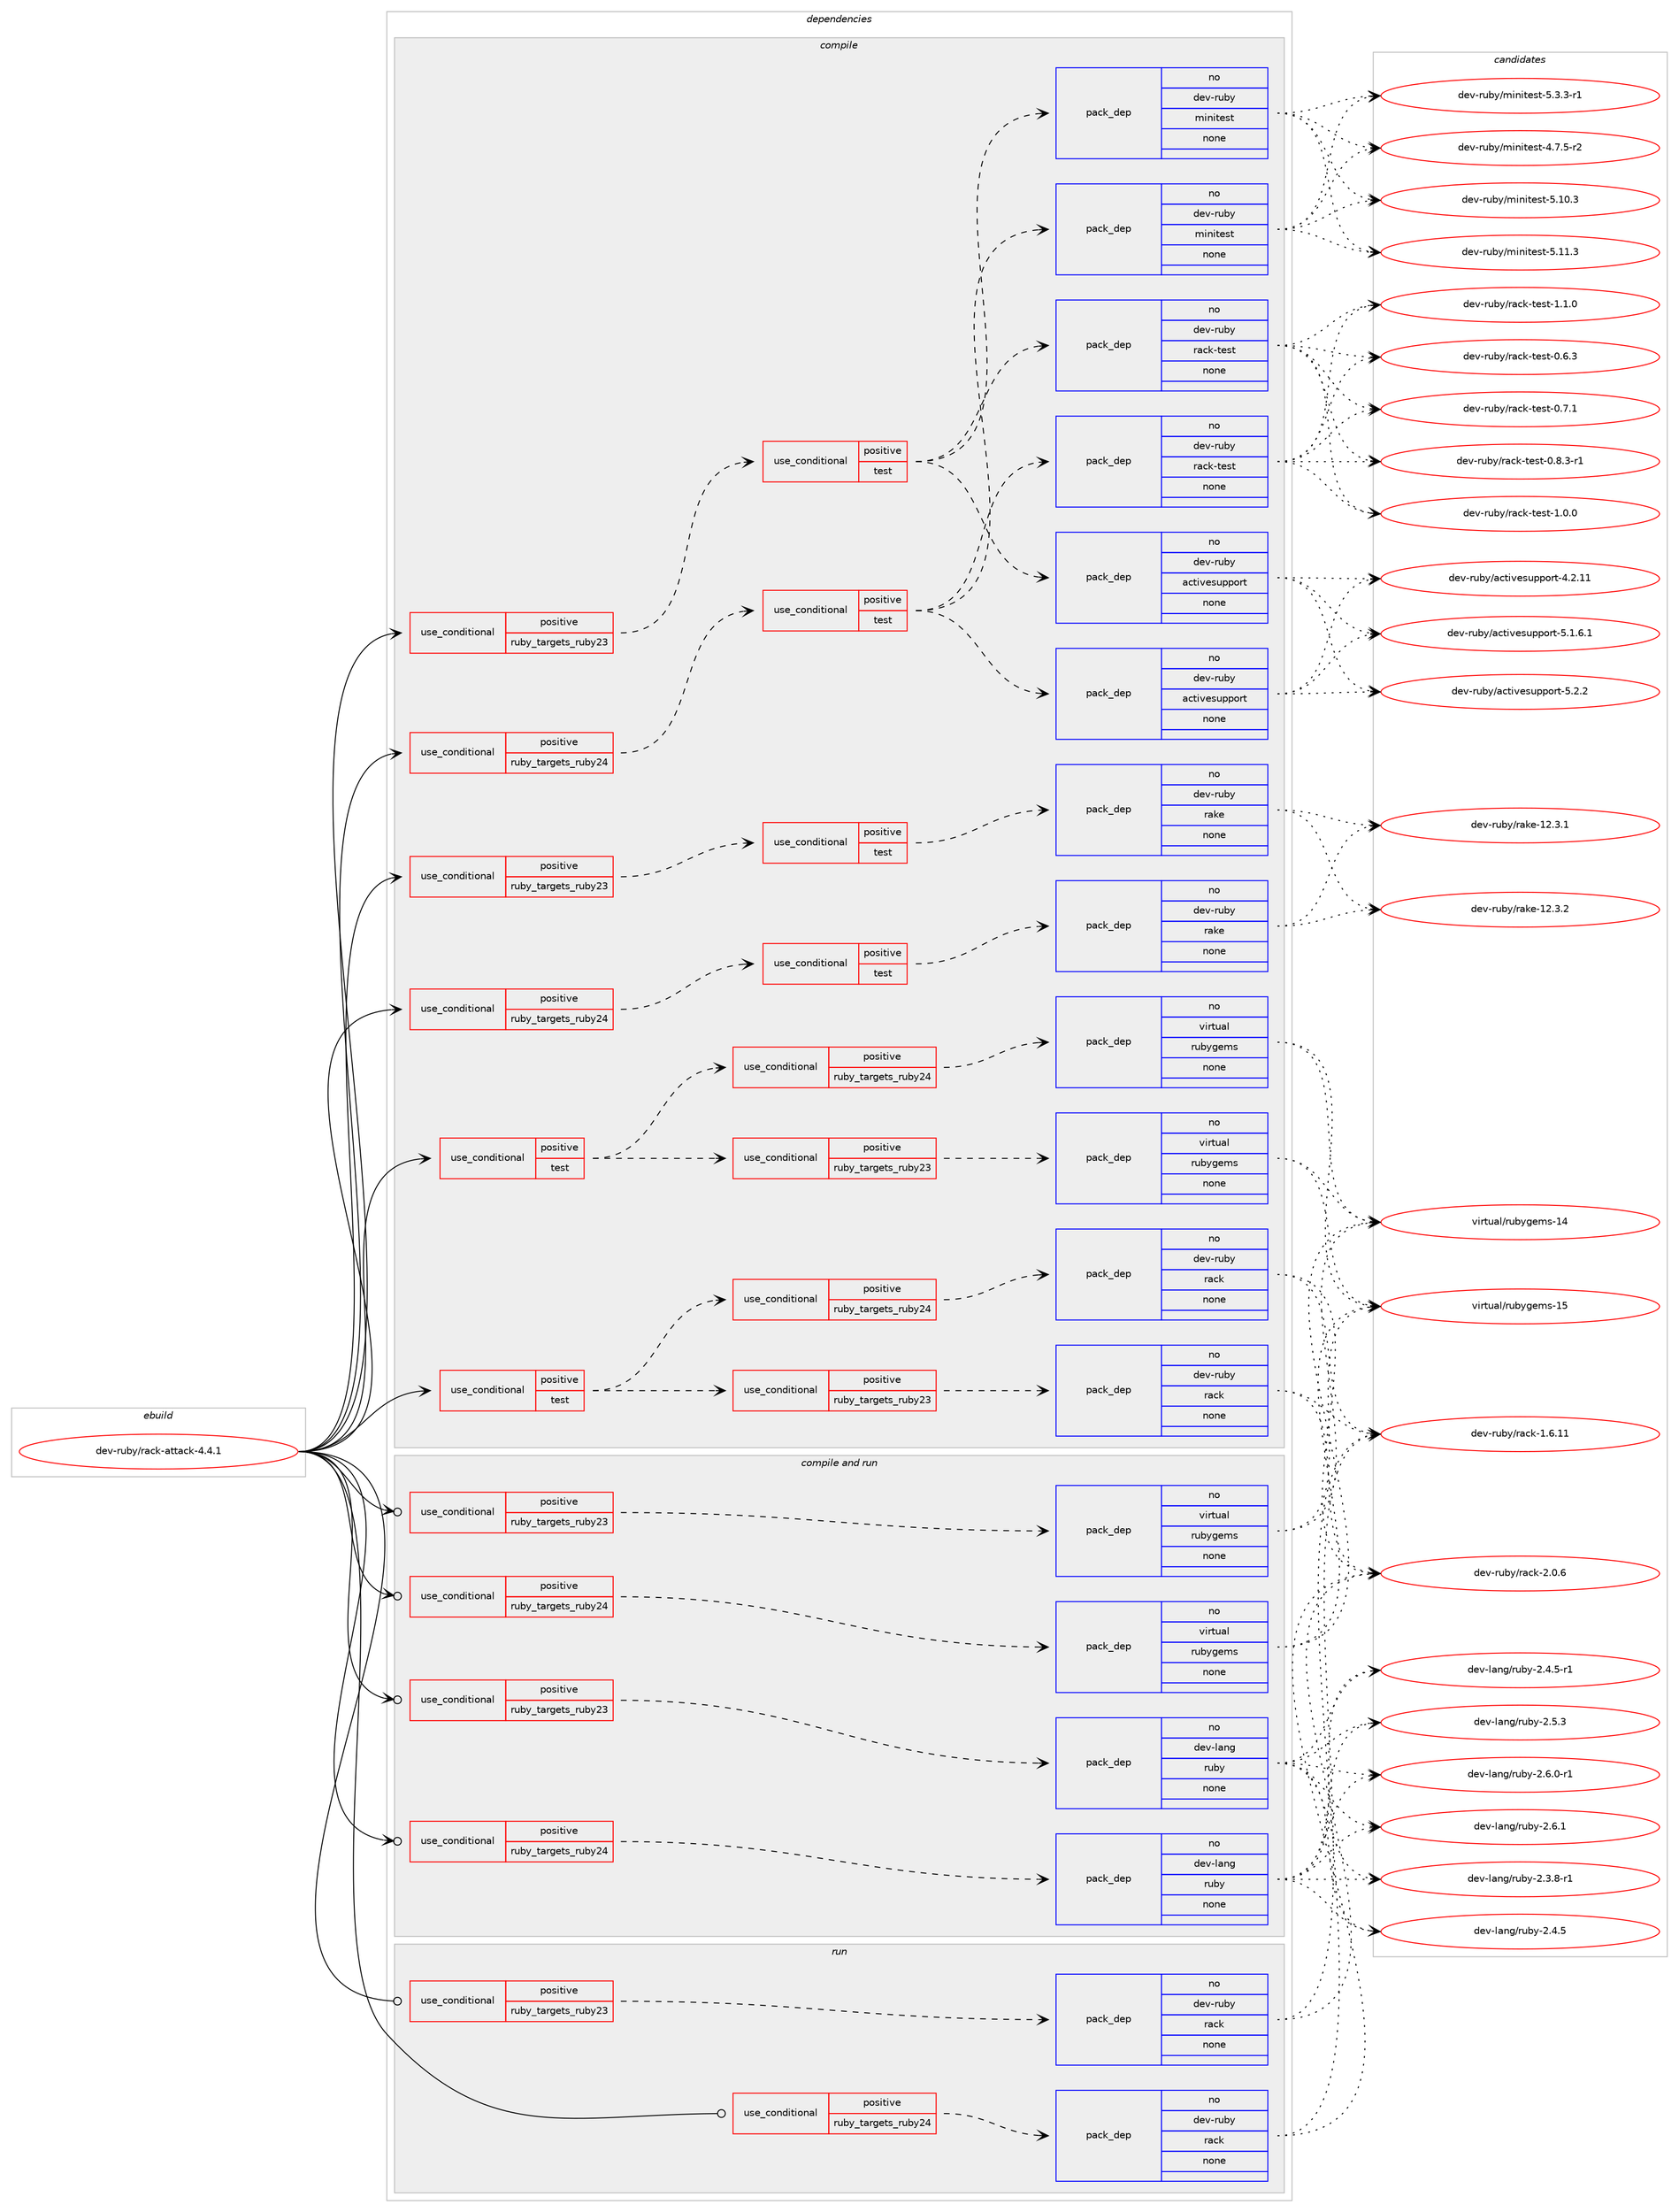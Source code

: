 digraph prolog {

# *************
# Graph options
# *************

newrank=true;
concentrate=true;
compound=true;
graph [rankdir=LR,fontname=Helvetica,fontsize=10,ranksep=1.5];#, ranksep=2.5, nodesep=0.2];
edge  [arrowhead=vee];
node  [fontname=Helvetica,fontsize=10];

# **********
# The ebuild
# **********

subgraph cluster_leftcol {
color=gray;
rank=same;
label=<<i>ebuild</i>>;
id [label="dev-ruby/rack-attack-4.4.1", color=red, width=4, href="../dev-ruby/rack-attack-4.4.1.svg"];
}

# ****************
# The dependencies
# ****************

subgraph cluster_midcol {
color=gray;
label=<<i>dependencies</i>>;
subgraph cluster_compile {
fillcolor="#eeeeee";
style=filled;
label=<<i>compile</i>>;
subgraph cond410389 {
dependency1513390 [label=<<TABLE BORDER="0" CELLBORDER="1" CELLSPACING="0" CELLPADDING="4"><TR><TD ROWSPAN="3" CELLPADDING="10">use_conditional</TD></TR><TR><TD>positive</TD></TR><TR><TD>ruby_targets_ruby23</TD></TR></TABLE>>, shape=none, color=red];
subgraph cond410390 {
dependency1513391 [label=<<TABLE BORDER="0" CELLBORDER="1" CELLSPACING="0" CELLPADDING="4"><TR><TD ROWSPAN="3" CELLPADDING="10">use_conditional</TD></TR><TR><TD>positive</TD></TR><TR><TD>test</TD></TR></TABLE>>, shape=none, color=red];
subgraph pack1079495 {
dependency1513392 [label=<<TABLE BORDER="0" CELLBORDER="1" CELLSPACING="0" CELLPADDING="4" WIDTH="220"><TR><TD ROWSPAN="6" CELLPADDING="30">pack_dep</TD></TR><TR><TD WIDTH="110">no</TD></TR><TR><TD>dev-ruby</TD></TR><TR><TD>activesupport</TD></TR><TR><TD>none</TD></TR><TR><TD></TD></TR></TABLE>>, shape=none, color=blue];
}
dependency1513391:e -> dependency1513392:w [weight=20,style="dashed",arrowhead="vee"];
subgraph pack1079496 {
dependency1513393 [label=<<TABLE BORDER="0" CELLBORDER="1" CELLSPACING="0" CELLPADDING="4" WIDTH="220"><TR><TD ROWSPAN="6" CELLPADDING="30">pack_dep</TD></TR><TR><TD WIDTH="110">no</TD></TR><TR><TD>dev-ruby</TD></TR><TR><TD>rack-test</TD></TR><TR><TD>none</TD></TR><TR><TD></TD></TR></TABLE>>, shape=none, color=blue];
}
dependency1513391:e -> dependency1513393:w [weight=20,style="dashed",arrowhead="vee"];
subgraph pack1079497 {
dependency1513394 [label=<<TABLE BORDER="0" CELLBORDER="1" CELLSPACING="0" CELLPADDING="4" WIDTH="220"><TR><TD ROWSPAN="6" CELLPADDING="30">pack_dep</TD></TR><TR><TD WIDTH="110">no</TD></TR><TR><TD>dev-ruby</TD></TR><TR><TD>minitest</TD></TR><TR><TD>none</TD></TR><TR><TD></TD></TR></TABLE>>, shape=none, color=blue];
}
dependency1513391:e -> dependency1513394:w [weight=20,style="dashed",arrowhead="vee"];
}
dependency1513390:e -> dependency1513391:w [weight=20,style="dashed",arrowhead="vee"];
}
id:e -> dependency1513390:w [weight=20,style="solid",arrowhead="vee"];
subgraph cond410391 {
dependency1513395 [label=<<TABLE BORDER="0" CELLBORDER="1" CELLSPACING="0" CELLPADDING="4"><TR><TD ROWSPAN="3" CELLPADDING="10">use_conditional</TD></TR><TR><TD>positive</TD></TR><TR><TD>ruby_targets_ruby23</TD></TR></TABLE>>, shape=none, color=red];
subgraph cond410392 {
dependency1513396 [label=<<TABLE BORDER="0" CELLBORDER="1" CELLSPACING="0" CELLPADDING="4"><TR><TD ROWSPAN="3" CELLPADDING="10">use_conditional</TD></TR><TR><TD>positive</TD></TR><TR><TD>test</TD></TR></TABLE>>, shape=none, color=red];
subgraph pack1079498 {
dependency1513397 [label=<<TABLE BORDER="0" CELLBORDER="1" CELLSPACING="0" CELLPADDING="4" WIDTH="220"><TR><TD ROWSPAN="6" CELLPADDING="30">pack_dep</TD></TR><TR><TD WIDTH="110">no</TD></TR><TR><TD>dev-ruby</TD></TR><TR><TD>rake</TD></TR><TR><TD>none</TD></TR><TR><TD></TD></TR></TABLE>>, shape=none, color=blue];
}
dependency1513396:e -> dependency1513397:w [weight=20,style="dashed",arrowhead="vee"];
}
dependency1513395:e -> dependency1513396:w [weight=20,style="dashed",arrowhead="vee"];
}
id:e -> dependency1513395:w [weight=20,style="solid",arrowhead="vee"];
subgraph cond410393 {
dependency1513398 [label=<<TABLE BORDER="0" CELLBORDER="1" CELLSPACING="0" CELLPADDING="4"><TR><TD ROWSPAN="3" CELLPADDING="10">use_conditional</TD></TR><TR><TD>positive</TD></TR><TR><TD>ruby_targets_ruby24</TD></TR></TABLE>>, shape=none, color=red];
subgraph cond410394 {
dependency1513399 [label=<<TABLE BORDER="0" CELLBORDER="1" CELLSPACING="0" CELLPADDING="4"><TR><TD ROWSPAN="3" CELLPADDING="10">use_conditional</TD></TR><TR><TD>positive</TD></TR><TR><TD>test</TD></TR></TABLE>>, shape=none, color=red];
subgraph pack1079499 {
dependency1513400 [label=<<TABLE BORDER="0" CELLBORDER="1" CELLSPACING="0" CELLPADDING="4" WIDTH="220"><TR><TD ROWSPAN="6" CELLPADDING="30">pack_dep</TD></TR><TR><TD WIDTH="110">no</TD></TR><TR><TD>dev-ruby</TD></TR><TR><TD>activesupport</TD></TR><TR><TD>none</TD></TR><TR><TD></TD></TR></TABLE>>, shape=none, color=blue];
}
dependency1513399:e -> dependency1513400:w [weight=20,style="dashed",arrowhead="vee"];
subgraph pack1079500 {
dependency1513401 [label=<<TABLE BORDER="0" CELLBORDER="1" CELLSPACING="0" CELLPADDING="4" WIDTH="220"><TR><TD ROWSPAN="6" CELLPADDING="30">pack_dep</TD></TR><TR><TD WIDTH="110">no</TD></TR><TR><TD>dev-ruby</TD></TR><TR><TD>rack-test</TD></TR><TR><TD>none</TD></TR><TR><TD></TD></TR></TABLE>>, shape=none, color=blue];
}
dependency1513399:e -> dependency1513401:w [weight=20,style="dashed",arrowhead="vee"];
subgraph pack1079501 {
dependency1513402 [label=<<TABLE BORDER="0" CELLBORDER="1" CELLSPACING="0" CELLPADDING="4" WIDTH="220"><TR><TD ROWSPAN="6" CELLPADDING="30">pack_dep</TD></TR><TR><TD WIDTH="110">no</TD></TR><TR><TD>dev-ruby</TD></TR><TR><TD>minitest</TD></TR><TR><TD>none</TD></TR><TR><TD></TD></TR></TABLE>>, shape=none, color=blue];
}
dependency1513399:e -> dependency1513402:w [weight=20,style="dashed",arrowhead="vee"];
}
dependency1513398:e -> dependency1513399:w [weight=20,style="dashed",arrowhead="vee"];
}
id:e -> dependency1513398:w [weight=20,style="solid",arrowhead="vee"];
subgraph cond410395 {
dependency1513403 [label=<<TABLE BORDER="0" CELLBORDER="1" CELLSPACING="0" CELLPADDING="4"><TR><TD ROWSPAN="3" CELLPADDING="10">use_conditional</TD></TR><TR><TD>positive</TD></TR><TR><TD>ruby_targets_ruby24</TD></TR></TABLE>>, shape=none, color=red];
subgraph cond410396 {
dependency1513404 [label=<<TABLE BORDER="0" CELLBORDER="1" CELLSPACING="0" CELLPADDING="4"><TR><TD ROWSPAN="3" CELLPADDING="10">use_conditional</TD></TR><TR><TD>positive</TD></TR><TR><TD>test</TD></TR></TABLE>>, shape=none, color=red];
subgraph pack1079502 {
dependency1513405 [label=<<TABLE BORDER="0" CELLBORDER="1" CELLSPACING="0" CELLPADDING="4" WIDTH="220"><TR><TD ROWSPAN="6" CELLPADDING="30">pack_dep</TD></TR><TR><TD WIDTH="110">no</TD></TR><TR><TD>dev-ruby</TD></TR><TR><TD>rake</TD></TR><TR><TD>none</TD></TR><TR><TD></TD></TR></TABLE>>, shape=none, color=blue];
}
dependency1513404:e -> dependency1513405:w [weight=20,style="dashed",arrowhead="vee"];
}
dependency1513403:e -> dependency1513404:w [weight=20,style="dashed",arrowhead="vee"];
}
id:e -> dependency1513403:w [weight=20,style="solid",arrowhead="vee"];
subgraph cond410397 {
dependency1513406 [label=<<TABLE BORDER="0" CELLBORDER="1" CELLSPACING="0" CELLPADDING="4"><TR><TD ROWSPAN="3" CELLPADDING="10">use_conditional</TD></TR><TR><TD>positive</TD></TR><TR><TD>test</TD></TR></TABLE>>, shape=none, color=red];
subgraph cond410398 {
dependency1513407 [label=<<TABLE BORDER="0" CELLBORDER="1" CELLSPACING="0" CELLPADDING="4"><TR><TD ROWSPAN="3" CELLPADDING="10">use_conditional</TD></TR><TR><TD>positive</TD></TR><TR><TD>ruby_targets_ruby23</TD></TR></TABLE>>, shape=none, color=red];
subgraph pack1079503 {
dependency1513408 [label=<<TABLE BORDER="0" CELLBORDER="1" CELLSPACING="0" CELLPADDING="4" WIDTH="220"><TR><TD ROWSPAN="6" CELLPADDING="30">pack_dep</TD></TR><TR><TD WIDTH="110">no</TD></TR><TR><TD>dev-ruby</TD></TR><TR><TD>rack</TD></TR><TR><TD>none</TD></TR><TR><TD></TD></TR></TABLE>>, shape=none, color=blue];
}
dependency1513407:e -> dependency1513408:w [weight=20,style="dashed",arrowhead="vee"];
}
dependency1513406:e -> dependency1513407:w [weight=20,style="dashed",arrowhead="vee"];
subgraph cond410399 {
dependency1513409 [label=<<TABLE BORDER="0" CELLBORDER="1" CELLSPACING="0" CELLPADDING="4"><TR><TD ROWSPAN="3" CELLPADDING="10">use_conditional</TD></TR><TR><TD>positive</TD></TR><TR><TD>ruby_targets_ruby24</TD></TR></TABLE>>, shape=none, color=red];
subgraph pack1079504 {
dependency1513410 [label=<<TABLE BORDER="0" CELLBORDER="1" CELLSPACING="0" CELLPADDING="4" WIDTH="220"><TR><TD ROWSPAN="6" CELLPADDING="30">pack_dep</TD></TR><TR><TD WIDTH="110">no</TD></TR><TR><TD>dev-ruby</TD></TR><TR><TD>rack</TD></TR><TR><TD>none</TD></TR><TR><TD></TD></TR></TABLE>>, shape=none, color=blue];
}
dependency1513409:e -> dependency1513410:w [weight=20,style="dashed",arrowhead="vee"];
}
dependency1513406:e -> dependency1513409:w [weight=20,style="dashed",arrowhead="vee"];
}
id:e -> dependency1513406:w [weight=20,style="solid",arrowhead="vee"];
subgraph cond410400 {
dependency1513411 [label=<<TABLE BORDER="0" CELLBORDER="1" CELLSPACING="0" CELLPADDING="4"><TR><TD ROWSPAN="3" CELLPADDING="10">use_conditional</TD></TR><TR><TD>positive</TD></TR><TR><TD>test</TD></TR></TABLE>>, shape=none, color=red];
subgraph cond410401 {
dependency1513412 [label=<<TABLE BORDER="0" CELLBORDER="1" CELLSPACING="0" CELLPADDING="4"><TR><TD ROWSPAN="3" CELLPADDING="10">use_conditional</TD></TR><TR><TD>positive</TD></TR><TR><TD>ruby_targets_ruby23</TD></TR></TABLE>>, shape=none, color=red];
subgraph pack1079505 {
dependency1513413 [label=<<TABLE BORDER="0" CELLBORDER="1" CELLSPACING="0" CELLPADDING="4" WIDTH="220"><TR><TD ROWSPAN="6" CELLPADDING="30">pack_dep</TD></TR><TR><TD WIDTH="110">no</TD></TR><TR><TD>virtual</TD></TR><TR><TD>rubygems</TD></TR><TR><TD>none</TD></TR><TR><TD></TD></TR></TABLE>>, shape=none, color=blue];
}
dependency1513412:e -> dependency1513413:w [weight=20,style="dashed",arrowhead="vee"];
}
dependency1513411:e -> dependency1513412:w [weight=20,style="dashed",arrowhead="vee"];
subgraph cond410402 {
dependency1513414 [label=<<TABLE BORDER="0" CELLBORDER="1" CELLSPACING="0" CELLPADDING="4"><TR><TD ROWSPAN="3" CELLPADDING="10">use_conditional</TD></TR><TR><TD>positive</TD></TR><TR><TD>ruby_targets_ruby24</TD></TR></TABLE>>, shape=none, color=red];
subgraph pack1079506 {
dependency1513415 [label=<<TABLE BORDER="0" CELLBORDER="1" CELLSPACING="0" CELLPADDING="4" WIDTH="220"><TR><TD ROWSPAN="6" CELLPADDING="30">pack_dep</TD></TR><TR><TD WIDTH="110">no</TD></TR><TR><TD>virtual</TD></TR><TR><TD>rubygems</TD></TR><TR><TD>none</TD></TR><TR><TD></TD></TR></TABLE>>, shape=none, color=blue];
}
dependency1513414:e -> dependency1513415:w [weight=20,style="dashed",arrowhead="vee"];
}
dependency1513411:e -> dependency1513414:w [weight=20,style="dashed",arrowhead="vee"];
}
id:e -> dependency1513411:w [weight=20,style="solid",arrowhead="vee"];
}
subgraph cluster_compileandrun {
fillcolor="#eeeeee";
style=filled;
label=<<i>compile and run</i>>;
subgraph cond410403 {
dependency1513416 [label=<<TABLE BORDER="0" CELLBORDER="1" CELLSPACING="0" CELLPADDING="4"><TR><TD ROWSPAN="3" CELLPADDING="10">use_conditional</TD></TR><TR><TD>positive</TD></TR><TR><TD>ruby_targets_ruby23</TD></TR></TABLE>>, shape=none, color=red];
subgraph pack1079507 {
dependency1513417 [label=<<TABLE BORDER="0" CELLBORDER="1" CELLSPACING="0" CELLPADDING="4" WIDTH="220"><TR><TD ROWSPAN="6" CELLPADDING="30">pack_dep</TD></TR><TR><TD WIDTH="110">no</TD></TR><TR><TD>dev-lang</TD></TR><TR><TD>ruby</TD></TR><TR><TD>none</TD></TR><TR><TD></TD></TR></TABLE>>, shape=none, color=blue];
}
dependency1513416:e -> dependency1513417:w [weight=20,style="dashed",arrowhead="vee"];
}
id:e -> dependency1513416:w [weight=20,style="solid",arrowhead="odotvee"];
subgraph cond410404 {
dependency1513418 [label=<<TABLE BORDER="0" CELLBORDER="1" CELLSPACING="0" CELLPADDING="4"><TR><TD ROWSPAN="3" CELLPADDING="10">use_conditional</TD></TR><TR><TD>positive</TD></TR><TR><TD>ruby_targets_ruby23</TD></TR></TABLE>>, shape=none, color=red];
subgraph pack1079508 {
dependency1513419 [label=<<TABLE BORDER="0" CELLBORDER="1" CELLSPACING="0" CELLPADDING="4" WIDTH="220"><TR><TD ROWSPAN="6" CELLPADDING="30">pack_dep</TD></TR><TR><TD WIDTH="110">no</TD></TR><TR><TD>virtual</TD></TR><TR><TD>rubygems</TD></TR><TR><TD>none</TD></TR><TR><TD></TD></TR></TABLE>>, shape=none, color=blue];
}
dependency1513418:e -> dependency1513419:w [weight=20,style="dashed",arrowhead="vee"];
}
id:e -> dependency1513418:w [weight=20,style="solid",arrowhead="odotvee"];
subgraph cond410405 {
dependency1513420 [label=<<TABLE BORDER="0" CELLBORDER="1" CELLSPACING="0" CELLPADDING="4"><TR><TD ROWSPAN="3" CELLPADDING="10">use_conditional</TD></TR><TR><TD>positive</TD></TR><TR><TD>ruby_targets_ruby24</TD></TR></TABLE>>, shape=none, color=red];
subgraph pack1079509 {
dependency1513421 [label=<<TABLE BORDER="0" CELLBORDER="1" CELLSPACING="0" CELLPADDING="4" WIDTH="220"><TR><TD ROWSPAN="6" CELLPADDING="30">pack_dep</TD></TR><TR><TD WIDTH="110">no</TD></TR><TR><TD>dev-lang</TD></TR><TR><TD>ruby</TD></TR><TR><TD>none</TD></TR><TR><TD></TD></TR></TABLE>>, shape=none, color=blue];
}
dependency1513420:e -> dependency1513421:w [weight=20,style="dashed",arrowhead="vee"];
}
id:e -> dependency1513420:w [weight=20,style="solid",arrowhead="odotvee"];
subgraph cond410406 {
dependency1513422 [label=<<TABLE BORDER="0" CELLBORDER="1" CELLSPACING="0" CELLPADDING="4"><TR><TD ROWSPAN="3" CELLPADDING="10">use_conditional</TD></TR><TR><TD>positive</TD></TR><TR><TD>ruby_targets_ruby24</TD></TR></TABLE>>, shape=none, color=red];
subgraph pack1079510 {
dependency1513423 [label=<<TABLE BORDER="0" CELLBORDER="1" CELLSPACING="0" CELLPADDING="4" WIDTH="220"><TR><TD ROWSPAN="6" CELLPADDING="30">pack_dep</TD></TR><TR><TD WIDTH="110">no</TD></TR><TR><TD>virtual</TD></TR><TR><TD>rubygems</TD></TR><TR><TD>none</TD></TR><TR><TD></TD></TR></TABLE>>, shape=none, color=blue];
}
dependency1513422:e -> dependency1513423:w [weight=20,style="dashed",arrowhead="vee"];
}
id:e -> dependency1513422:w [weight=20,style="solid",arrowhead="odotvee"];
}
subgraph cluster_run {
fillcolor="#eeeeee";
style=filled;
label=<<i>run</i>>;
subgraph cond410407 {
dependency1513424 [label=<<TABLE BORDER="0" CELLBORDER="1" CELLSPACING="0" CELLPADDING="4"><TR><TD ROWSPAN="3" CELLPADDING="10">use_conditional</TD></TR><TR><TD>positive</TD></TR><TR><TD>ruby_targets_ruby23</TD></TR></TABLE>>, shape=none, color=red];
subgraph pack1079511 {
dependency1513425 [label=<<TABLE BORDER="0" CELLBORDER="1" CELLSPACING="0" CELLPADDING="4" WIDTH="220"><TR><TD ROWSPAN="6" CELLPADDING="30">pack_dep</TD></TR><TR><TD WIDTH="110">no</TD></TR><TR><TD>dev-ruby</TD></TR><TR><TD>rack</TD></TR><TR><TD>none</TD></TR><TR><TD></TD></TR></TABLE>>, shape=none, color=blue];
}
dependency1513424:e -> dependency1513425:w [weight=20,style="dashed",arrowhead="vee"];
}
id:e -> dependency1513424:w [weight=20,style="solid",arrowhead="odot"];
subgraph cond410408 {
dependency1513426 [label=<<TABLE BORDER="0" CELLBORDER="1" CELLSPACING="0" CELLPADDING="4"><TR><TD ROWSPAN="3" CELLPADDING="10">use_conditional</TD></TR><TR><TD>positive</TD></TR><TR><TD>ruby_targets_ruby24</TD></TR></TABLE>>, shape=none, color=red];
subgraph pack1079512 {
dependency1513427 [label=<<TABLE BORDER="0" CELLBORDER="1" CELLSPACING="0" CELLPADDING="4" WIDTH="220"><TR><TD ROWSPAN="6" CELLPADDING="30">pack_dep</TD></TR><TR><TD WIDTH="110">no</TD></TR><TR><TD>dev-ruby</TD></TR><TR><TD>rack</TD></TR><TR><TD>none</TD></TR><TR><TD></TD></TR></TABLE>>, shape=none, color=blue];
}
dependency1513426:e -> dependency1513427:w [weight=20,style="dashed",arrowhead="vee"];
}
id:e -> dependency1513426:w [weight=20,style="solid",arrowhead="odot"];
}
}

# **************
# The candidates
# **************

subgraph cluster_choices {
rank=same;
color=gray;
label=<<i>candidates</i>>;

subgraph choice1079495 {
color=black;
nodesep=1;
choice100101118451141179812147979911610511810111511711211211111411645524650464949 [label="dev-ruby/activesupport-4.2.11", color=red, width=4,href="../dev-ruby/activesupport-4.2.11.svg"];
choice10010111845114117981214797991161051181011151171121121111141164553464946544649 [label="dev-ruby/activesupport-5.1.6.1", color=red, width=4,href="../dev-ruby/activesupport-5.1.6.1.svg"];
choice1001011184511411798121479799116105118101115117112112111114116455346504650 [label="dev-ruby/activesupport-5.2.2", color=red, width=4,href="../dev-ruby/activesupport-5.2.2.svg"];
dependency1513392:e -> choice100101118451141179812147979911610511810111511711211211111411645524650464949:w [style=dotted,weight="100"];
dependency1513392:e -> choice10010111845114117981214797991161051181011151171121121111141164553464946544649:w [style=dotted,weight="100"];
dependency1513392:e -> choice1001011184511411798121479799116105118101115117112112111114116455346504650:w [style=dotted,weight="100"];
}
subgraph choice1079496 {
color=black;
nodesep=1;
choice100101118451141179812147114979910745116101115116454846544651 [label="dev-ruby/rack-test-0.6.3", color=red, width=4,href="../dev-ruby/rack-test-0.6.3.svg"];
choice100101118451141179812147114979910745116101115116454846554649 [label="dev-ruby/rack-test-0.7.1", color=red, width=4,href="../dev-ruby/rack-test-0.7.1.svg"];
choice1001011184511411798121471149799107451161011151164548465646514511449 [label="dev-ruby/rack-test-0.8.3-r1", color=red, width=4,href="../dev-ruby/rack-test-0.8.3-r1.svg"];
choice100101118451141179812147114979910745116101115116454946484648 [label="dev-ruby/rack-test-1.0.0", color=red, width=4,href="../dev-ruby/rack-test-1.0.0.svg"];
choice100101118451141179812147114979910745116101115116454946494648 [label="dev-ruby/rack-test-1.1.0", color=red, width=4,href="../dev-ruby/rack-test-1.1.0.svg"];
dependency1513393:e -> choice100101118451141179812147114979910745116101115116454846544651:w [style=dotted,weight="100"];
dependency1513393:e -> choice100101118451141179812147114979910745116101115116454846554649:w [style=dotted,weight="100"];
dependency1513393:e -> choice1001011184511411798121471149799107451161011151164548465646514511449:w [style=dotted,weight="100"];
dependency1513393:e -> choice100101118451141179812147114979910745116101115116454946484648:w [style=dotted,weight="100"];
dependency1513393:e -> choice100101118451141179812147114979910745116101115116454946494648:w [style=dotted,weight="100"];
}
subgraph choice1079497 {
color=black;
nodesep=1;
choice1001011184511411798121471091051101051161011151164552465546534511450 [label="dev-ruby/minitest-4.7.5-r2", color=red, width=4,href="../dev-ruby/minitest-4.7.5-r2.svg"];
choice10010111845114117981214710910511010511610111511645534649484651 [label="dev-ruby/minitest-5.10.3", color=red, width=4,href="../dev-ruby/minitest-5.10.3.svg"];
choice10010111845114117981214710910511010511610111511645534649494651 [label="dev-ruby/minitest-5.11.3", color=red, width=4,href="../dev-ruby/minitest-5.11.3.svg"];
choice1001011184511411798121471091051101051161011151164553465146514511449 [label="dev-ruby/minitest-5.3.3-r1", color=red, width=4,href="../dev-ruby/minitest-5.3.3-r1.svg"];
dependency1513394:e -> choice1001011184511411798121471091051101051161011151164552465546534511450:w [style=dotted,weight="100"];
dependency1513394:e -> choice10010111845114117981214710910511010511610111511645534649484651:w [style=dotted,weight="100"];
dependency1513394:e -> choice10010111845114117981214710910511010511610111511645534649494651:w [style=dotted,weight="100"];
dependency1513394:e -> choice1001011184511411798121471091051101051161011151164553465146514511449:w [style=dotted,weight="100"];
}
subgraph choice1079498 {
color=black;
nodesep=1;
choice1001011184511411798121471149710710145495046514649 [label="dev-ruby/rake-12.3.1", color=red, width=4,href="../dev-ruby/rake-12.3.1.svg"];
choice1001011184511411798121471149710710145495046514650 [label="dev-ruby/rake-12.3.2", color=red, width=4,href="../dev-ruby/rake-12.3.2.svg"];
dependency1513397:e -> choice1001011184511411798121471149710710145495046514649:w [style=dotted,weight="100"];
dependency1513397:e -> choice1001011184511411798121471149710710145495046514650:w [style=dotted,weight="100"];
}
subgraph choice1079499 {
color=black;
nodesep=1;
choice100101118451141179812147979911610511810111511711211211111411645524650464949 [label="dev-ruby/activesupport-4.2.11", color=red, width=4,href="../dev-ruby/activesupport-4.2.11.svg"];
choice10010111845114117981214797991161051181011151171121121111141164553464946544649 [label="dev-ruby/activesupport-5.1.6.1", color=red, width=4,href="../dev-ruby/activesupport-5.1.6.1.svg"];
choice1001011184511411798121479799116105118101115117112112111114116455346504650 [label="dev-ruby/activesupport-5.2.2", color=red, width=4,href="../dev-ruby/activesupport-5.2.2.svg"];
dependency1513400:e -> choice100101118451141179812147979911610511810111511711211211111411645524650464949:w [style=dotted,weight="100"];
dependency1513400:e -> choice10010111845114117981214797991161051181011151171121121111141164553464946544649:w [style=dotted,weight="100"];
dependency1513400:e -> choice1001011184511411798121479799116105118101115117112112111114116455346504650:w [style=dotted,weight="100"];
}
subgraph choice1079500 {
color=black;
nodesep=1;
choice100101118451141179812147114979910745116101115116454846544651 [label="dev-ruby/rack-test-0.6.3", color=red, width=4,href="../dev-ruby/rack-test-0.6.3.svg"];
choice100101118451141179812147114979910745116101115116454846554649 [label="dev-ruby/rack-test-0.7.1", color=red, width=4,href="../dev-ruby/rack-test-0.7.1.svg"];
choice1001011184511411798121471149799107451161011151164548465646514511449 [label="dev-ruby/rack-test-0.8.3-r1", color=red, width=4,href="../dev-ruby/rack-test-0.8.3-r1.svg"];
choice100101118451141179812147114979910745116101115116454946484648 [label="dev-ruby/rack-test-1.0.0", color=red, width=4,href="../dev-ruby/rack-test-1.0.0.svg"];
choice100101118451141179812147114979910745116101115116454946494648 [label="dev-ruby/rack-test-1.1.0", color=red, width=4,href="../dev-ruby/rack-test-1.1.0.svg"];
dependency1513401:e -> choice100101118451141179812147114979910745116101115116454846544651:w [style=dotted,weight="100"];
dependency1513401:e -> choice100101118451141179812147114979910745116101115116454846554649:w [style=dotted,weight="100"];
dependency1513401:e -> choice1001011184511411798121471149799107451161011151164548465646514511449:w [style=dotted,weight="100"];
dependency1513401:e -> choice100101118451141179812147114979910745116101115116454946484648:w [style=dotted,weight="100"];
dependency1513401:e -> choice100101118451141179812147114979910745116101115116454946494648:w [style=dotted,weight="100"];
}
subgraph choice1079501 {
color=black;
nodesep=1;
choice1001011184511411798121471091051101051161011151164552465546534511450 [label="dev-ruby/minitest-4.7.5-r2", color=red, width=4,href="../dev-ruby/minitest-4.7.5-r2.svg"];
choice10010111845114117981214710910511010511610111511645534649484651 [label="dev-ruby/minitest-5.10.3", color=red, width=4,href="../dev-ruby/minitest-5.10.3.svg"];
choice10010111845114117981214710910511010511610111511645534649494651 [label="dev-ruby/minitest-5.11.3", color=red, width=4,href="../dev-ruby/minitest-5.11.3.svg"];
choice1001011184511411798121471091051101051161011151164553465146514511449 [label="dev-ruby/minitest-5.3.3-r1", color=red, width=4,href="../dev-ruby/minitest-5.3.3-r1.svg"];
dependency1513402:e -> choice1001011184511411798121471091051101051161011151164552465546534511450:w [style=dotted,weight="100"];
dependency1513402:e -> choice10010111845114117981214710910511010511610111511645534649484651:w [style=dotted,weight="100"];
dependency1513402:e -> choice10010111845114117981214710910511010511610111511645534649494651:w [style=dotted,weight="100"];
dependency1513402:e -> choice1001011184511411798121471091051101051161011151164553465146514511449:w [style=dotted,weight="100"];
}
subgraph choice1079502 {
color=black;
nodesep=1;
choice1001011184511411798121471149710710145495046514649 [label="dev-ruby/rake-12.3.1", color=red, width=4,href="../dev-ruby/rake-12.3.1.svg"];
choice1001011184511411798121471149710710145495046514650 [label="dev-ruby/rake-12.3.2", color=red, width=4,href="../dev-ruby/rake-12.3.2.svg"];
dependency1513405:e -> choice1001011184511411798121471149710710145495046514649:w [style=dotted,weight="100"];
dependency1513405:e -> choice1001011184511411798121471149710710145495046514650:w [style=dotted,weight="100"];
}
subgraph choice1079503 {
color=black;
nodesep=1;
choice100101118451141179812147114979910745494654464949 [label="dev-ruby/rack-1.6.11", color=red, width=4,href="../dev-ruby/rack-1.6.11.svg"];
choice1001011184511411798121471149799107455046484654 [label="dev-ruby/rack-2.0.6", color=red, width=4,href="../dev-ruby/rack-2.0.6.svg"];
dependency1513408:e -> choice100101118451141179812147114979910745494654464949:w [style=dotted,weight="100"];
dependency1513408:e -> choice1001011184511411798121471149799107455046484654:w [style=dotted,weight="100"];
}
subgraph choice1079504 {
color=black;
nodesep=1;
choice100101118451141179812147114979910745494654464949 [label="dev-ruby/rack-1.6.11", color=red, width=4,href="../dev-ruby/rack-1.6.11.svg"];
choice1001011184511411798121471149799107455046484654 [label="dev-ruby/rack-2.0.6", color=red, width=4,href="../dev-ruby/rack-2.0.6.svg"];
dependency1513410:e -> choice100101118451141179812147114979910745494654464949:w [style=dotted,weight="100"];
dependency1513410:e -> choice1001011184511411798121471149799107455046484654:w [style=dotted,weight="100"];
}
subgraph choice1079505 {
color=black;
nodesep=1;
choice118105114116117971084711411798121103101109115454952 [label="virtual/rubygems-14", color=red, width=4,href="../virtual/rubygems-14.svg"];
choice118105114116117971084711411798121103101109115454953 [label="virtual/rubygems-15", color=red, width=4,href="../virtual/rubygems-15.svg"];
dependency1513413:e -> choice118105114116117971084711411798121103101109115454952:w [style=dotted,weight="100"];
dependency1513413:e -> choice118105114116117971084711411798121103101109115454953:w [style=dotted,weight="100"];
}
subgraph choice1079506 {
color=black;
nodesep=1;
choice118105114116117971084711411798121103101109115454952 [label="virtual/rubygems-14", color=red, width=4,href="../virtual/rubygems-14.svg"];
choice118105114116117971084711411798121103101109115454953 [label="virtual/rubygems-15", color=red, width=4,href="../virtual/rubygems-15.svg"];
dependency1513415:e -> choice118105114116117971084711411798121103101109115454952:w [style=dotted,weight="100"];
dependency1513415:e -> choice118105114116117971084711411798121103101109115454953:w [style=dotted,weight="100"];
}
subgraph choice1079507 {
color=black;
nodesep=1;
choice100101118451089711010347114117981214550465146564511449 [label="dev-lang/ruby-2.3.8-r1", color=red, width=4,href="../dev-lang/ruby-2.3.8-r1.svg"];
choice10010111845108971101034711411798121455046524653 [label="dev-lang/ruby-2.4.5", color=red, width=4,href="../dev-lang/ruby-2.4.5.svg"];
choice100101118451089711010347114117981214550465246534511449 [label="dev-lang/ruby-2.4.5-r1", color=red, width=4,href="../dev-lang/ruby-2.4.5-r1.svg"];
choice10010111845108971101034711411798121455046534651 [label="dev-lang/ruby-2.5.3", color=red, width=4,href="../dev-lang/ruby-2.5.3.svg"];
choice100101118451089711010347114117981214550465446484511449 [label="dev-lang/ruby-2.6.0-r1", color=red, width=4,href="../dev-lang/ruby-2.6.0-r1.svg"];
choice10010111845108971101034711411798121455046544649 [label="dev-lang/ruby-2.6.1", color=red, width=4,href="../dev-lang/ruby-2.6.1.svg"];
dependency1513417:e -> choice100101118451089711010347114117981214550465146564511449:w [style=dotted,weight="100"];
dependency1513417:e -> choice10010111845108971101034711411798121455046524653:w [style=dotted,weight="100"];
dependency1513417:e -> choice100101118451089711010347114117981214550465246534511449:w [style=dotted,weight="100"];
dependency1513417:e -> choice10010111845108971101034711411798121455046534651:w [style=dotted,weight="100"];
dependency1513417:e -> choice100101118451089711010347114117981214550465446484511449:w [style=dotted,weight="100"];
dependency1513417:e -> choice10010111845108971101034711411798121455046544649:w [style=dotted,weight="100"];
}
subgraph choice1079508 {
color=black;
nodesep=1;
choice118105114116117971084711411798121103101109115454952 [label="virtual/rubygems-14", color=red, width=4,href="../virtual/rubygems-14.svg"];
choice118105114116117971084711411798121103101109115454953 [label="virtual/rubygems-15", color=red, width=4,href="../virtual/rubygems-15.svg"];
dependency1513419:e -> choice118105114116117971084711411798121103101109115454952:w [style=dotted,weight="100"];
dependency1513419:e -> choice118105114116117971084711411798121103101109115454953:w [style=dotted,weight="100"];
}
subgraph choice1079509 {
color=black;
nodesep=1;
choice100101118451089711010347114117981214550465146564511449 [label="dev-lang/ruby-2.3.8-r1", color=red, width=4,href="../dev-lang/ruby-2.3.8-r1.svg"];
choice10010111845108971101034711411798121455046524653 [label="dev-lang/ruby-2.4.5", color=red, width=4,href="../dev-lang/ruby-2.4.5.svg"];
choice100101118451089711010347114117981214550465246534511449 [label="dev-lang/ruby-2.4.5-r1", color=red, width=4,href="../dev-lang/ruby-2.4.5-r1.svg"];
choice10010111845108971101034711411798121455046534651 [label="dev-lang/ruby-2.5.3", color=red, width=4,href="../dev-lang/ruby-2.5.3.svg"];
choice100101118451089711010347114117981214550465446484511449 [label="dev-lang/ruby-2.6.0-r1", color=red, width=4,href="../dev-lang/ruby-2.6.0-r1.svg"];
choice10010111845108971101034711411798121455046544649 [label="dev-lang/ruby-2.6.1", color=red, width=4,href="../dev-lang/ruby-2.6.1.svg"];
dependency1513421:e -> choice100101118451089711010347114117981214550465146564511449:w [style=dotted,weight="100"];
dependency1513421:e -> choice10010111845108971101034711411798121455046524653:w [style=dotted,weight="100"];
dependency1513421:e -> choice100101118451089711010347114117981214550465246534511449:w [style=dotted,weight="100"];
dependency1513421:e -> choice10010111845108971101034711411798121455046534651:w [style=dotted,weight="100"];
dependency1513421:e -> choice100101118451089711010347114117981214550465446484511449:w [style=dotted,weight="100"];
dependency1513421:e -> choice10010111845108971101034711411798121455046544649:w [style=dotted,weight="100"];
}
subgraph choice1079510 {
color=black;
nodesep=1;
choice118105114116117971084711411798121103101109115454952 [label="virtual/rubygems-14", color=red, width=4,href="../virtual/rubygems-14.svg"];
choice118105114116117971084711411798121103101109115454953 [label="virtual/rubygems-15", color=red, width=4,href="../virtual/rubygems-15.svg"];
dependency1513423:e -> choice118105114116117971084711411798121103101109115454952:w [style=dotted,weight="100"];
dependency1513423:e -> choice118105114116117971084711411798121103101109115454953:w [style=dotted,weight="100"];
}
subgraph choice1079511 {
color=black;
nodesep=1;
choice100101118451141179812147114979910745494654464949 [label="dev-ruby/rack-1.6.11", color=red, width=4,href="../dev-ruby/rack-1.6.11.svg"];
choice1001011184511411798121471149799107455046484654 [label="dev-ruby/rack-2.0.6", color=red, width=4,href="../dev-ruby/rack-2.0.6.svg"];
dependency1513425:e -> choice100101118451141179812147114979910745494654464949:w [style=dotted,weight="100"];
dependency1513425:e -> choice1001011184511411798121471149799107455046484654:w [style=dotted,weight="100"];
}
subgraph choice1079512 {
color=black;
nodesep=1;
choice100101118451141179812147114979910745494654464949 [label="dev-ruby/rack-1.6.11", color=red, width=4,href="../dev-ruby/rack-1.6.11.svg"];
choice1001011184511411798121471149799107455046484654 [label="dev-ruby/rack-2.0.6", color=red, width=4,href="../dev-ruby/rack-2.0.6.svg"];
dependency1513427:e -> choice100101118451141179812147114979910745494654464949:w [style=dotted,weight="100"];
dependency1513427:e -> choice1001011184511411798121471149799107455046484654:w [style=dotted,weight="100"];
}
}

}
